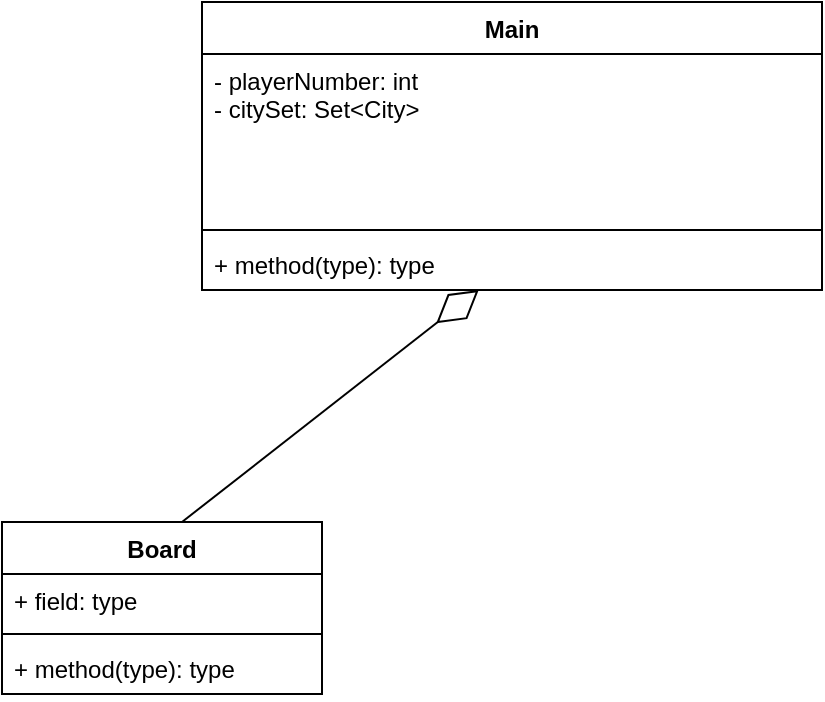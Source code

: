 <mxfile version="13.9.9" type="device"><diagram id="C5RBs43oDa-KdzZeNtuy" name="Page-1"><mxGraphModel dx="780" dy="813" grid="1" gridSize="10" guides="1" tooltips="1" connect="1" arrows="1" fold="1" page="1" pageScale="1" pageWidth="1169" pageHeight="1654" math="0" shadow="0"><root><mxCell id="WIyWlLk6GJQsqaUBKTNV-0"/><mxCell id="WIyWlLk6GJQsqaUBKTNV-1" parent="WIyWlLk6GJQsqaUBKTNV-0"/><mxCell id="sfREhDll6MHkPvJSDeP0-0" value="Main" style="swimlane;fontStyle=1;align=center;verticalAlign=top;childLayout=stackLayout;horizontal=1;startSize=26;horizontalStack=0;resizeParent=1;resizeParentMax=0;resizeLast=0;collapsible=1;marginBottom=0;" parent="WIyWlLk6GJQsqaUBKTNV-1" vertex="1"><mxGeometry x="250" y="70" width="310" height="144" as="geometry"/></mxCell><mxCell id="sfREhDll6MHkPvJSDeP0-1" value="- playerNumber: int&#10;- citySet: Set&lt;City&gt;&#10;&#10;" style="text;strokeColor=none;fillColor=none;align=left;verticalAlign=top;spacingLeft=4;spacingRight=4;overflow=hidden;rotatable=0;points=[[0,0.5],[1,0.5]];portConstraint=eastwest;" parent="sfREhDll6MHkPvJSDeP0-0" vertex="1"><mxGeometry y="26" width="310" height="84" as="geometry"/></mxCell><mxCell id="sfREhDll6MHkPvJSDeP0-2" value="" style="line;strokeWidth=1;fillColor=none;align=left;verticalAlign=middle;spacingTop=-1;spacingLeft=3;spacingRight=3;rotatable=0;labelPosition=right;points=[];portConstraint=eastwest;" parent="sfREhDll6MHkPvJSDeP0-0" vertex="1"><mxGeometry y="110" width="310" height="8" as="geometry"/></mxCell><mxCell id="sfREhDll6MHkPvJSDeP0-3" value="+ method(type): type" style="text;strokeColor=none;fillColor=none;align=left;verticalAlign=top;spacingLeft=4;spacingRight=4;overflow=hidden;rotatable=0;points=[[0,0.5],[1,0.5]];portConstraint=eastwest;" parent="sfREhDll6MHkPvJSDeP0-0" vertex="1"><mxGeometry y="118" width="310" height="26" as="geometry"/></mxCell><mxCell id="Q_bhG9ytnsoVerJaMTpS-0" value="" style="endArrow=diamondThin;endFill=0;endSize=24;html=1;" edge="1" parent="WIyWlLk6GJQsqaUBKTNV-1" target="sfREhDll6MHkPvJSDeP0-3"><mxGeometry width="160" relative="1" as="geometry"><mxPoint x="240" y="330" as="sourcePoint"/><mxPoint x="480" y="320" as="targetPoint"/><Array as="points"/></mxGeometry></mxCell><mxCell id="Q_bhG9ytnsoVerJaMTpS-2" value="Board" style="swimlane;fontStyle=1;align=center;verticalAlign=top;childLayout=stackLayout;horizontal=1;startSize=26;horizontalStack=0;resizeParent=1;resizeParentMax=0;resizeLast=0;collapsible=1;marginBottom=0;" vertex="1" parent="WIyWlLk6GJQsqaUBKTNV-1"><mxGeometry x="150" y="330" width="160" height="86" as="geometry"/></mxCell><mxCell id="Q_bhG9ytnsoVerJaMTpS-3" value="+ field: type" style="text;strokeColor=none;fillColor=none;align=left;verticalAlign=top;spacingLeft=4;spacingRight=4;overflow=hidden;rotatable=0;points=[[0,0.5],[1,0.5]];portConstraint=eastwest;" vertex="1" parent="Q_bhG9ytnsoVerJaMTpS-2"><mxGeometry y="26" width="160" height="26" as="geometry"/></mxCell><mxCell id="Q_bhG9ytnsoVerJaMTpS-4" value="" style="line;strokeWidth=1;fillColor=none;align=left;verticalAlign=middle;spacingTop=-1;spacingLeft=3;spacingRight=3;rotatable=0;labelPosition=right;points=[];portConstraint=eastwest;" vertex="1" parent="Q_bhG9ytnsoVerJaMTpS-2"><mxGeometry y="52" width="160" height="8" as="geometry"/></mxCell><mxCell id="Q_bhG9ytnsoVerJaMTpS-5" value="+ method(type): type" style="text;strokeColor=none;fillColor=none;align=left;verticalAlign=top;spacingLeft=4;spacingRight=4;overflow=hidden;rotatable=0;points=[[0,0.5],[1,0.5]];portConstraint=eastwest;" vertex="1" parent="Q_bhG9ytnsoVerJaMTpS-2"><mxGeometry y="60" width="160" height="26" as="geometry"/></mxCell></root></mxGraphModel></diagram></mxfile>